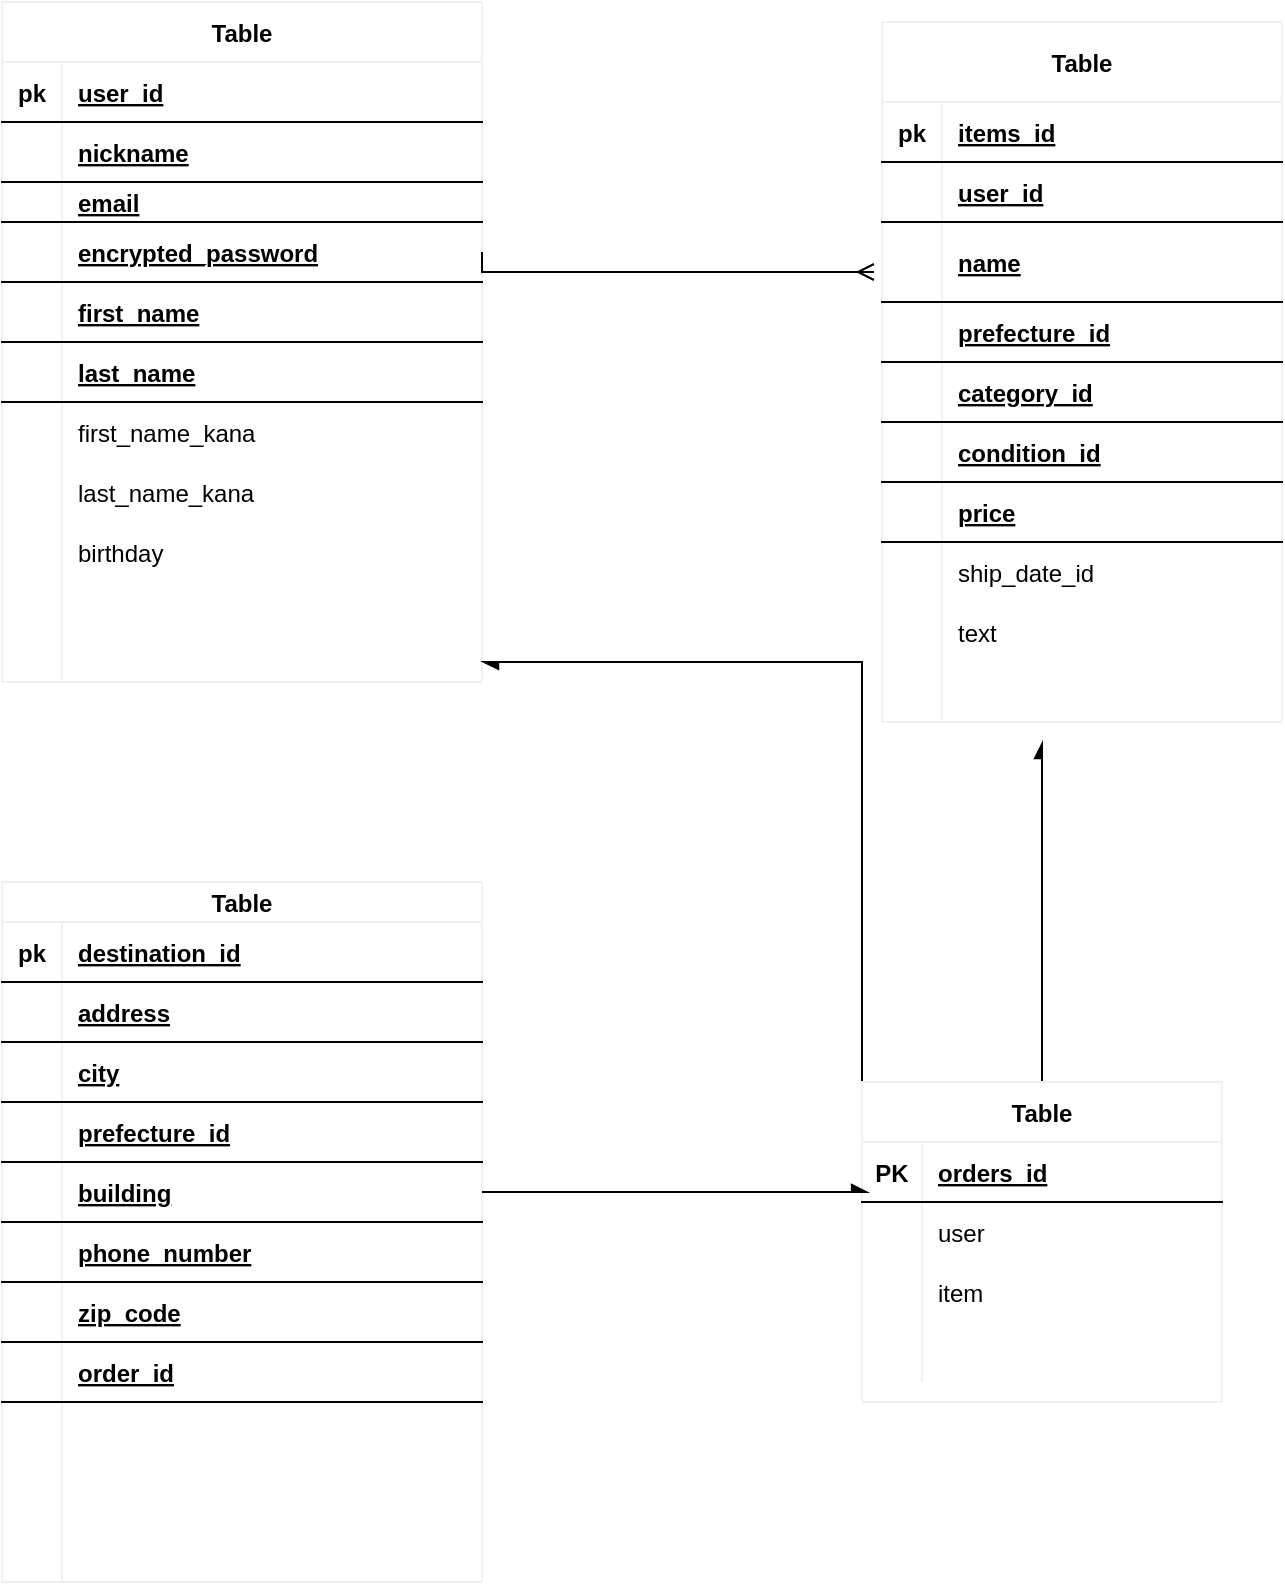 <mxfile>
    <diagram id="hZJkFe3QPYDNLCnTdTuP" name="ページ1">
        <mxGraphModel dx="361" dy="583" grid="1" gridSize="10" guides="1" tooltips="1" connect="1" arrows="0" fold="1" page="1" pageScale="1" pageWidth="827" pageHeight="1169" math="0" shadow="0">
            <root>
                <mxCell id="0"/>
                <mxCell id="1" parent="0"/>
                <mxCell id="20" value="Table" style="shape=table;startSize=30;container=1;collapsible=1;childLayout=tableLayout;fixedRows=1;rowLines=0;fontStyle=1;align=center;resizeLast=1;strokeColor=#f0f0f0;strokeWidth=1;fillColor=none;" vertex="1" parent="1">
                    <mxGeometry x="40" y="160" width="240" height="340" as="geometry"/>
                </mxCell>
                <mxCell id="71" style="shape=partialRectangle;collapsible=0;dropTarget=0;pointerEvents=0;fillColor=none;top=0;left=0;bottom=1;right=0;points=[[0,0.5],[1,0.5]];portConstraint=eastwest;" vertex="1" parent="20">
                    <mxGeometry y="30" width="240" height="30" as="geometry"/>
                </mxCell>
                <mxCell id="72" value="pk" style="shape=partialRectangle;connectable=0;fillColor=none;top=0;left=0;bottom=0;right=0;fontStyle=1;overflow=hidden;" vertex="1" parent="71">
                    <mxGeometry width="30" height="30" as="geometry"/>
                </mxCell>
                <mxCell id="73" value="user_id" style="shape=partialRectangle;connectable=0;fillColor=none;top=0;left=0;bottom=0;right=0;align=left;spacingLeft=6;fontStyle=5;overflow=hidden;" vertex="1" parent="71">
                    <mxGeometry x="30" width="210" height="30" as="geometry"/>
                </mxCell>
                <mxCell id="74" style="shape=partialRectangle;collapsible=0;dropTarget=0;pointerEvents=0;fillColor=none;top=0;left=0;bottom=1;right=0;points=[[0,0.5],[1,0.5]];portConstraint=eastwest;" vertex="1" parent="20">
                    <mxGeometry y="60" width="240" height="30" as="geometry"/>
                </mxCell>
                <mxCell id="75" style="shape=partialRectangle;connectable=0;fillColor=none;top=0;left=0;bottom=0;right=0;fontStyle=1;overflow=hidden;" vertex="1" parent="74">
                    <mxGeometry width="30" height="30" as="geometry"/>
                </mxCell>
                <mxCell id="76" value="nickname" style="shape=partialRectangle;connectable=0;fillColor=none;top=0;left=0;bottom=0;right=0;align=left;spacingLeft=6;fontStyle=5;overflow=hidden;" vertex="1" parent="74">
                    <mxGeometry x="30" width="210" height="30" as="geometry"/>
                </mxCell>
                <mxCell id="77" style="shape=partialRectangle;collapsible=0;dropTarget=0;pointerEvents=0;fillColor=none;top=0;left=0;bottom=1;right=0;points=[[0,0.5],[1,0.5]];portConstraint=eastwest;" vertex="1" parent="20">
                    <mxGeometry y="90" width="240" height="20" as="geometry"/>
                </mxCell>
                <mxCell id="78" style="shape=partialRectangle;connectable=0;fillColor=none;top=0;left=0;bottom=0;right=0;fontStyle=1;overflow=hidden;" vertex="1" parent="77">
                    <mxGeometry width="30" height="20" as="geometry"/>
                </mxCell>
                <mxCell id="79" value="email" style="shape=partialRectangle;connectable=0;fillColor=none;top=0;left=0;bottom=0;right=0;align=left;spacingLeft=6;fontStyle=5;overflow=hidden;" vertex="1" parent="77">
                    <mxGeometry x="30" width="210" height="20" as="geometry"/>
                </mxCell>
                <mxCell id="80" style="shape=partialRectangle;collapsible=0;dropTarget=0;pointerEvents=0;fillColor=none;top=0;left=0;bottom=1;right=0;points=[[0,0.5],[1,0.5]];portConstraint=eastwest;" vertex="1" parent="20">
                    <mxGeometry y="110" width="240" height="30" as="geometry"/>
                </mxCell>
                <mxCell id="81" style="shape=partialRectangle;connectable=0;fillColor=none;top=0;left=0;bottom=0;right=0;fontStyle=1;overflow=hidden;" vertex="1" parent="80">
                    <mxGeometry width="30" height="30" as="geometry"/>
                </mxCell>
                <mxCell id="82" value="encrypted_password" style="shape=partialRectangle;connectable=0;fillColor=none;top=0;left=0;bottom=0;right=0;align=left;spacingLeft=6;fontStyle=5;overflow=hidden;" vertex="1" parent="80">
                    <mxGeometry x="30" width="210" height="30" as="geometry"/>
                </mxCell>
                <mxCell id="83" style="shape=partialRectangle;collapsible=0;dropTarget=0;pointerEvents=0;fillColor=none;top=0;left=0;bottom=1;right=0;points=[[0,0.5],[1,0.5]];portConstraint=eastwest;" vertex="1" parent="20">
                    <mxGeometry y="140" width="240" height="30" as="geometry"/>
                </mxCell>
                <mxCell id="84" style="shape=partialRectangle;connectable=0;fillColor=none;top=0;left=0;bottom=0;right=0;fontStyle=1;overflow=hidden;" vertex="1" parent="83">
                    <mxGeometry width="30" height="30" as="geometry"/>
                </mxCell>
                <mxCell id="85" value="first_name" style="shape=partialRectangle;connectable=0;fillColor=none;top=0;left=0;bottom=0;right=0;align=left;spacingLeft=6;fontStyle=5;overflow=hidden;" vertex="1" parent="83">
                    <mxGeometry x="30" width="210" height="30" as="geometry"/>
                </mxCell>
                <mxCell id="21" value="" style="shape=partialRectangle;collapsible=0;dropTarget=0;pointerEvents=0;fillColor=none;top=0;left=0;bottom=1;right=0;points=[[0,0.5],[1,0.5]];portConstraint=eastwest;" vertex="1" parent="20">
                    <mxGeometry y="170" width="240" height="30" as="geometry"/>
                </mxCell>
                <mxCell id="22" value="" style="shape=partialRectangle;connectable=0;fillColor=none;top=0;left=0;bottom=0;right=0;fontStyle=1;overflow=hidden;" vertex="1" parent="21">
                    <mxGeometry width="30" height="30" as="geometry"/>
                </mxCell>
                <mxCell id="23" value="last_name" style="shape=partialRectangle;connectable=0;fillColor=none;top=0;left=0;bottom=0;right=0;align=left;spacingLeft=6;fontStyle=5;overflow=hidden;" vertex="1" parent="21">
                    <mxGeometry x="30" width="210" height="30" as="geometry"/>
                </mxCell>
                <mxCell id="175" style="shape=partialRectangle;collapsible=0;dropTarget=0;pointerEvents=0;fillColor=none;top=0;left=0;bottom=0;right=0;points=[[0,0.5],[1,0.5]];portConstraint=eastwest;verticalAlign=middle;" vertex="1" parent="20">
                    <mxGeometry y="200" width="240" height="30" as="geometry"/>
                </mxCell>
                <mxCell id="176" style="shape=partialRectangle;connectable=0;fillColor=none;top=0;left=0;bottom=0;right=0;editable=1;overflow=hidden;" vertex="1" parent="175">
                    <mxGeometry width="30" height="30" as="geometry"/>
                </mxCell>
                <mxCell id="177" value="first_name_kana" style="shape=partialRectangle;connectable=0;fillColor=none;top=0;left=0;bottom=0;right=0;align=left;spacingLeft=6;overflow=hidden;" vertex="1" parent="175">
                    <mxGeometry x="30" width="210" height="30" as="geometry"/>
                </mxCell>
                <mxCell id="178" style="shape=partialRectangle;collapsible=0;dropTarget=0;pointerEvents=0;fillColor=none;top=0;left=0;bottom=0;right=0;points=[[0,0.5],[1,0.5]];portConstraint=eastwest;verticalAlign=middle;" vertex="1" parent="20">
                    <mxGeometry y="230" width="240" height="30" as="geometry"/>
                </mxCell>
                <mxCell id="179" style="shape=partialRectangle;connectable=0;fillColor=none;top=0;left=0;bottom=0;right=0;editable=1;overflow=hidden;" vertex="1" parent="178">
                    <mxGeometry width="30" height="30" as="geometry"/>
                </mxCell>
                <mxCell id="180" value="last_name_kana" style="shape=partialRectangle;connectable=0;fillColor=none;top=0;left=0;bottom=0;right=0;align=left;spacingLeft=6;overflow=hidden;" vertex="1" parent="178">
                    <mxGeometry x="30" width="210" height="30" as="geometry"/>
                </mxCell>
                <mxCell id="24" value="" style="shape=partialRectangle;collapsible=0;dropTarget=0;pointerEvents=0;fillColor=none;top=0;left=0;bottom=0;right=0;points=[[0,0.5],[1,0.5]];portConstraint=eastwest;verticalAlign=middle;" vertex="1" parent="20">
                    <mxGeometry y="260" width="240" height="30" as="geometry"/>
                </mxCell>
                <mxCell id="25" value="" style="shape=partialRectangle;connectable=0;fillColor=none;top=0;left=0;bottom=0;right=0;editable=1;overflow=hidden;" vertex="1" parent="24">
                    <mxGeometry width="30" height="30" as="geometry"/>
                </mxCell>
                <mxCell id="26" value="birthday" style="shape=partialRectangle;connectable=0;fillColor=none;top=0;left=0;bottom=0;right=0;align=left;spacingLeft=6;overflow=hidden;" vertex="1" parent="24">
                    <mxGeometry x="30" width="210" height="30" as="geometry"/>
                </mxCell>
                <mxCell id="27" value="" style="shape=partialRectangle;collapsible=0;dropTarget=0;pointerEvents=0;fillColor=none;top=0;left=0;bottom=0;right=0;points=[[0,0.5],[1,0.5]];portConstraint=eastwest;" vertex="1" parent="20">
                    <mxGeometry y="290" width="240" height="30" as="geometry"/>
                </mxCell>
                <mxCell id="28" value="" style="shape=partialRectangle;connectable=0;fillColor=none;top=0;left=0;bottom=0;right=0;editable=1;overflow=hidden;" vertex="1" parent="27">
                    <mxGeometry width="30" height="30" as="geometry"/>
                </mxCell>
                <mxCell id="29" value="" style="shape=partialRectangle;connectable=0;fillColor=none;top=0;left=0;bottom=0;right=0;align=left;spacingLeft=6;overflow=hidden;" vertex="1" parent="27">
                    <mxGeometry x="30" width="210" height="30" as="geometry"/>
                </mxCell>
                <mxCell id="30" value="" style="shape=partialRectangle;collapsible=0;dropTarget=0;pointerEvents=0;fillColor=none;top=0;left=0;bottom=0;right=0;points=[[0,0.5],[1,0.5]];portConstraint=eastwest;" vertex="1" parent="20">
                    <mxGeometry y="320" width="240" height="20" as="geometry"/>
                </mxCell>
                <mxCell id="31" value="" style="shape=partialRectangle;connectable=0;fillColor=none;top=0;left=0;bottom=0;right=0;editable=1;overflow=hidden;" vertex="1" parent="30">
                    <mxGeometry width="30" height="20" as="geometry"/>
                </mxCell>
                <mxCell id="32" value="" style="shape=partialRectangle;connectable=0;fillColor=none;top=0;left=0;bottom=0;right=0;align=left;spacingLeft=6;overflow=hidden;" vertex="1" parent="30">
                    <mxGeometry x="30" width="210" height="20" as="geometry"/>
                </mxCell>
                <mxCell id="88" value="Table" style="shape=table;startSize=40;container=1;collapsible=1;childLayout=tableLayout;fixedRows=1;rowLines=0;fontStyle=1;align=center;resizeLast=1;strokeColor=#f0f0f0;strokeWidth=1;fillColor=none;" vertex="1" parent="1">
                    <mxGeometry x="480" y="170" width="200" height="350" as="geometry"/>
                </mxCell>
                <mxCell id="113" style="shape=partialRectangle;collapsible=0;dropTarget=0;pointerEvents=0;fillColor=none;top=0;left=0;bottom=1;right=0;points=[[0,0.5],[1,0.5]];portConstraint=eastwest;" vertex="1" parent="88">
                    <mxGeometry y="40" width="200" height="30" as="geometry"/>
                </mxCell>
                <mxCell id="114" value="pk" style="shape=partialRectangle;connectable=0;fillColor=none;top=0;left=0;bottom=0;right=0;fontStyle=1;overflow=hidden;" vertex="1" parent="113">
                    <mxGeometry width="30" height="30" as="geometry"/>
                </mxCell>
                <mxCell id="115" value="items_id" style="shape=partialRectangle;connectable=0;fillColor=none;top=0;left=0;bottom=0;right=0;align=left;spacingLeft=6;fontStyle=5;overflow=hidden;" vertex="1" parent="113">
                    <mxGeometry x="30" width="170" height="30" as="geometry"/>
                </mxCell>
                <mxCell id="110" style="shape=partialRectangle;collapsible=0;dropTarget=0;pointerEvents=0;fillColor=none;top=0;left=0;bottom=1;right=0;points=[[0,0.5],[1,0.5]];portConstraint=eastwest;" vertex="1" parent="88">
                    <mxGeometry y="70" width="200" height="30" as="geometry"/>
                </mxCell>
                <mxCell id="111" style="shape=partialRectangle;connectable=0;fillColor=none;top=0;left=0;bottom=0;right=0;fontStyle=1;overflow=hidden;" vertex="1" parent="110">
                    <mxGeometry width="30" height="30" as="geometry"/>
                </mxCell>
                <mxCell id="112" value="user_id" style="shape=partialRectangle;connectable=0;fillColor=none;top=0;left=0;bottom=0;right=0;align=left;spacingLeft=6;fontStyle=5;overflow=hidden;" vertex="1" parent="110">
                    <mxGeometry x="30" width="170" height="30" as="geometry"/>
                </mxCell>
                <mxCell id="107" style="shape=partialRectangle;collapsible=0;dropTarget=0;pointerEvents=0;fillColor=none;top=0;left=0;bottom=1;right=0;points=[[0,0.5],[1,0.5]];portConstraint=eastwest;" vertex="1" parent="88">
                    <mxGeometry y="100" width="200" height="40" as="geometry"/>
                </mxCell>
                <mxCell id="108" style="shape=partialRectangle;connectable=0;fillColor=none;top=0;left=0;bottom=0;right=0;fontStyle=1;overflow=hidden;" vertex="1" parent="107">
                    <mxGeometry width="30" height="40" as="geometry"/>
                </mxCell>
                <mxCell id="109" value="name" style="shape=partialRectangle;connectable=0;fillColor=none;top=0;left=0;bottom=0;right=0;align=left;spacingLeft=6;fontStyle=5;overflow=hidden;" vertex="1" parent="107">
                    <mxGeometry x="30" width="170" height="40" as="geometry"/>
                </mxCell>
                <mxCell id="116" style="shape=partialRectangle;collapsible=0;dropTarget=0;pointerEvents=0;fillColor=none;top=0;left=0;bottom=1;right=0;points=[[0,0.5],[1,0.5]];portConstraint=eastwest;" vertex="1" parent="88">
                    <mxGeometry y="140" width="200" height="30" as="geometry"/>
                </mxCell>
                <mxCell id="117" value="" style="shape=partialRectangle;connectable=0;fillColor=none;top=0;left=0;bottom=0;right=0;fontStyle=1;overflow=hidden;" vertex="1" parent="116">
                    <mxGeometry width="30" height="30" as="geometry"/>
                </mxCell>
                <mxCell id="118" value="prefecture_id" style="shape=partialRectangle;connectable=0;fillColor=none;top=0;left=0;bottom=0;right=0;align=left;spacingLeft=6;fontStyle=5;overflow=hidden;" vertex="1" parent="116">
                    <mxGeometry x="30" width="170" height="30" as="geometry"/>
                </mxCell>
                <mxCell id="104" style="shape=partialRectangle;collapsible=0;dropTarget=0;pointerEvents=0;fillColor=none;top=0;left=0;bottom=1;right=0;points=[[0,0.5],[1,0.5]];portConstraint=eastwest;" vertex="1" parent="88">
                    <mxGeometry y="170" width="200" height="30" as="geometry"/>
                </mxCell>
                <mxCell id="105" style="shape=partialRectangle;connectable=0;fillColor=none;top=0;left=0;bottom=0;right=0;fontStyle=1;overflow=hidden;" vertex="1" parent="104">
                    <mxGeometry width="30" height="30" as="geometry"/>
                </mxCell>
                <mxCell id="106" value="category_id" style="shape=partialRectangle;connectable=0;fillColor=none;top=0;left=0;bottom=0;right=0;align=left;spacingLeft=6;fontStyle=5;overflow=hidden;" vertex="1" parent="104">
                    <mxGeometry x="30" width="170" height="30" as="geometry"/>
                </mxCell>
                <mxCell id="101" style="shape=partialRectangle;collapsible=0;dropTarget=0;pointerEvents=0;fillColor=none;top=0;left=0;bottom=1;right=0;points=[[0,0.5],[1,0.5]];portConstraint=eastwest;" vertex="1" parent="88">
                    <mxGeometry y="200" width="200" height="30" as="geometry"/>
                </mxCell>
                <mxCell id="102" style="shape=partialRectangle;connectable=0;fillColor=none;top=0;left=0;bottom=0;right=0;fontStyle=1;overflow=hidden;" vertex="1" parent="101">
                    <mxGeometry width="30" height="30" as="geometry"/>
                </mxCell>
                <mxCell id="103" value="condition_id" style="shape=partialRectangle;connectable=0;fillColor=none;top=0;left=0;bottom=0;right=0;align=left;spacingLeft=6;fontStyle=5;overflow=hidden;" vertex="1" parent="101">
                    <mxGeometry x="30" width="170" height="30" as="geometry"/>
                </mxCell>
                <mxCell id="89" value="" style="shape=partialRectangle;collapsible=0;dropTarget=0;pointerEvents=0;fillColor=none;top=0;left=0;bottom=1;right=0;points=[[0,0.5],[1,0.5]];portConstraint=eastwest;" vertex="1" parent="88">
                    <mxGeometry y="230" width="200" height="30" as="geometry"/>
                </mxCell>
                <mxCell id="90" value="" style="shape=partialRectangle;connectable=0;fillColor=none;top=0;left=0;bottom=0;right=0;fontStyle=1;overflow=hidden;" vertex="1" parent="89">
                    <mxGeometry width="30" height="30" as="geometry"/>
                </mxCell>
                <mxCell id="91" value="price" style="shape=partialRectangle;connectable=0;fillColor=none;top=0;left=0;bottom=0;right=0;align=left;spacingLeft=6;fontStyle=5;overflow=hidden;" vertex="1" parent="89">
                    <mxGeometry x="30" width="170" height="30" as="geometry"/>
                </mxCell>
                <mxCell id="92" value="" style="shape=partialRectangle;collapsible=0;dropTarget=0;pointerEvents=0;fillColor=none;top=0;left=0;bottom=0;right=0;points=[[0,0.5],[1,0.5]];portConstraint=eastwest;" vertex="1" parent="88">
                    <mxGeometry y="260" width="200" height="30" as="geometry"/>
                </mxCell>
                <mxCell id="93" value="" style="shape=partialRectangle;connectable=0;fillColor=none;top=0;left=0;bottom=0;right=0;editable=1;overflow=hidden;" vertex="1" parent="92">
                    <mxGeometry width="30" height="30" as="geometry"/>
                </mxCell>
                <mxCell id="94" value="ship_date_id" style="shape=partialRectangle;connectable=0;fillColor=none;top=0;left=0;bottom=0;right=0;align=left;spacingLeft=6;overflow=hidden;" vertex="1" parent="92">
                    <mxGeometry x="30" width="170" height="30" as="geometry"/>
                </mxCell>
                <mxCell id="95" value="" style="shape=partialRectangle;collapsible=0;dropTarget=0;pointerEvents=0;fillColor=none;top=0;left=0;bottom=0;right=0;points=[[0,0.5],[1,0.5]];portConstraint=eastwest;" vertex="1" parent="88">
                    <mxGeometry y="290" width="200" height="30" as="geometry"/>
                </mxCell>
                <mxCell id="96" value="" style="shape=partialRectangle;connectable=0;fillColor=none;top=0;left=0;bottom=0;right=0;editable=1;overflow=hidden;" vertex="1" parent="95">
                    <mxGeometry width="30" height="30" as="geometry"/>
                </mxCell>
                <mxCell id="97" value="text" style="shape=partialRectangle;connectable=0;fillColor=none;top=0;left=0;bottom=0;right=0;align=left;spacingLeft=6;overflow=hidden;" vertex="1" parent="95">
                    <mxGeometry x="30" width="170" height="30" as="geometry"/>
                </mxCell>
                <mxCell id="98" value="" style="shape=partialRectangle;collapsible=0;dropTarget=0;pointerEvents=0;fillColor=none;top=0;left=0;bottom=0;right=0;points=[[0,0.5],[1,0.5]];portConstraint=eastwest;" vertex="1" parent="88">
                    <mxGeometry y="320" width="200" height="30" as="geometry"/>
                </mxCell>
                <mxCell id="99" value="" style="shape=partialRectangle;connectable=0;fillColor=none;top=0;left=0;bottom=0;right=0;editable=1;overflow=hidden;" vertex="1" parent="98">
                    <mxGeometry width="30" height="30" as="geometry"/>
                </mxCell>
                <mxCell id="100" value="" style="shape=partialRectangle;connectable=0;fillColor=none;top=0;left=0;bottom=0;right=0;align=left;spacingLeft=6;overflow=hidden;" vertex="1" parent="98">
                    <mxGeometry x="30" width="170" height="30" as="geometry"/>
                </mxCell>
                <mxCell id="119" value="Table" style="shape=table;startSize=20;container=1;collapsible=1;childLayout=tableLayout;fixedRows=1;rowLines=0;fontStyle=1;align=center;resizeLast=1;strokeColor=#f0f0f0;strokeWidth=1;fillColor=none;" vertex="1" parent="1">
                    <mxGeometry x="40" y="600" width="240" height="350" as="geometry"/>
                </mxCell>
                <mxCell id="150" style="shape=partialRectangle;collapsible=0;dropTarget=0;pointerEvents=0;fillColor=none;top=0;left=0;bottom=1;right=0;points=[[0,0.5],[1,0.5]];portConstraint=eastwest;" vertex="1" parent="119">
                    <mxGeometry y="20" width="240" height="30" as="geometry"/>
                </mxCell>
                <mxCell id="151" value="pk" style="shape=partialRectangle;connectable=0;fillColor=none;top=0;left=0;bottom=0;right=0;fontStyle=1;overflow=hidden;" vertex="1" parent="150">
                    <mxGeometry width="30" height="30" as="geometry"/>
                </mxCell>
                <mxCell id="152" value="destination_id" style="shape=partialRectangle;connectable=0;fillColor=none;top=0;left=0;bottom=0;right=0;align=left;spacingLeft=6;fontStyle=5;overflow=hidden;" vertex="1" parent="150">
                    <mxGeometry x="30" width="210" height="30" as="geometry"/>
                </mxCell>
                <mxCell id="120" value="" style="shape=partialRectangle;collapsible=0;dropTarget=0;pointerEvents=0;fillColor=none;top=0;left=0;bottom=1;right=0;points=[[0,0.5],[1,0.5]];portConstraint=eastwest;" vertex="1" parent="119">
                    <mxGeometry y="50" width="240" height="30" as="geometry"/>
                </mxCell>
                <mxCell id="121" value="" style="shape=partialRectangle;connectable=0;fillColor=none;top=0;left=0;bottom=0;right=0;fontStyle=1;overflow=hidden;" vertex="1" parent="120">
                    <mxGeometry width="30" height="30" as="geometry"/>
                </mxCell>
                <mxCell id="122" value="address" style="shape=partialRectangle;connectable=0;fillColor=none;top=0;left=0;bottom=0;right=0;align=left;spacingLeft=6;fontStyle=5;overflow=hidden;" vertex="1" parent="120">
                    <mxGeometry x="30" width="210" height="30" as="geometry"/>
                </mxCell>
                <mxCell id="147" style="shape=partialRectangle;collapsible=0;dropTarget=0;pointerEvents=0;fillColor=none;top=0;left=0;bottom=1;right=0;points=[[0,0.5],[1,0.5]];portConstraint=eastwest;" vertex="1" parent="119">
                    <mxGeometry y="80" width="240" height="30" as="geometry"/>
                </mxCell>
                <mxCell id="148" style="shape=partialRectangle;connectable=0;fillColor=none;top=0;left=0;bottom=0;right=0;fontStyle=1;overflow=hidden;" vertex="1" parent="147">
                    <mxGeometry width="30" height="30" as="geometry"/>
                </mxCell>
                <mxCell id="149" value="city" style="shape=partialRectangle;connectable=0;fillColor=none;top=0;left=0;bottom=0;right=0;align=left;spacingLeft=6;fontStyle=5;overflow=hidden;" vertex="1" parent="147">
                    <mxGeometry x="30" width="210" height="30" as="geometry"/>
                </mxCell>
                <mxCell id="144" style="shape=partialRectangle;collapsible=0;dropTarget=0;pointerEvents=0;fillColor=none;top=0;left=0;bottom=1;right=0;points=[[0,0.5],[1,0.5]];portConstraint=eastwest;" vertex="1" parent="119">
                    <mxGeometry y="110" width="240" height="30" as="geometry"/>
                </mxCell>
                <mxCell id="145" style="shape=partialRectangle;connectable=0;fillColor=none;top=0;left=0;bottom=0;right=0;fontStyle=1;overflow=hidden;" vertex="1" parent="144">
                    <mxGeometry width="30" height="30" as="geometry"/>
                </mxCell>
                <mxCell id="146" value="prefecture_id" style="shape=partialRectangle;connectable=0;fillColor=none;top=0;left=0;bottom=0;right=0;align=left;spacingLeft=6;fontStyle=5;overflow=hidden;" vertex="1" parent="144">
                    <mxGeometry x="30" width="210" height="30" as="geometry"/>
                </mxCell>
                <mxCell id="141" style="shape=partialRectangle;collapsible=0;dropTarget=0;pointerEvents=0;fillColor=none;top=0;left=0;bottom=1;right=0;points=[[0,0.5],[1,0.5]];portConstraint=eastwest;" vertex="1" parent="119">
                    <mxGeometry y="140" width="240" height="30" as="geometry"/>
                </mxCell>
                <mxCell id="142" style="shape=partialRectangle;connectable=0;fillColor=none;top=0;left=0;bottom=0;right=0;fontStyle=1;overflow=hidden;" vertex="1" parent="141">
                    <mxGeometry width="30" height="30" as="geometry"/>
                </mxCell>
                <mxCell id="143" value="building" style="shape=partialRectangle;connectable=0;fillColor=none;top=0;left=0;bottom=0;right=0;align=left;spacingLeft=6;fontStyle=5;overflow=hidden;" vertex="1" parent="141">
                    <mxGeometry x="30" width="210" height="30" as="geometry"/>
                </mxCell>
                <mxCell id="138" style="shape=partialRectangle;collapsible=0;dropTarget=0;pointerEvents=0;fillColor=none;top=0;left=0;bottom=1;right=0;points=[[0,0.5],[1,0.5]];portConstraint=eastwest;" vertex="1" parent="119">
                    <mxGeometry y="170" width="240" height="30" as="geometry"/>
                </mxCell>
                <mxCell id="139" style="shape=partialRectangle;connectable=0;fillColor=none;top=0;left=0;bottom=0;right=0;fontStyle=1;overflow=hidden;" vertex="1" parent="138">
                    <mxGeometry width="30" height="30" as="geometry"/>
                </mxCell>
                <mxCell id="140" value="phone_number" style="shape=partialRectangle;connectable=0;fillColor=none;top=0;left=0;bottom=0;right=0;align=left;spacingLeft=6;fontStyle=5;overflow=hidden;" vertex="1" parent="138">
                    <mxGeometry x="30" width="210" height="30" as="geometry"/>
                </mxCell>
                <mxCell id="135" style="shape=partialRectangle;collapsible=0;dropTarget=0;pointerEvents=0;fillColor=none;top=0;left=0;bottom=1;right=0;points=[[0,0.5],[1,0.5]];portConstraint=eastwest;" vertex="1" parent="119">
                    <mxGeometry y="200" width="240" height="30" as="geometry"/>
                </mxCell>
                <mxCell id="136" style="shape=partialRectangle;connectable=0;fillColor=none;top=0;left=0;bottom=0;right=0;fontStyle=1;overflow=hidden;" vertex="1" parent="135">
                    <mxGeometry width="30" height="30" as="geometry"/>
                </mxCell>
                <mxCell id="137" value="zip_code" style="shape=partialRectangle;connectable=0;fillColor=none;top=0;left=0;bottom=0;right=0;align=left;spacingLeft=6;fontStyle=5;overflow=hidden;" vertex="1" parent="135">
                    <mxGeometry x="30" width="210" height="30" as="geometry"/>
                </mxCell>
                <mxCell id="132" style="shape=partialRectangle;collapsible=0;dropTarget=0;pointerEvents=0;fillColor=none;top=0;left=0;bottom=1;right=0;points=[[0,0.5],[1,0.5]];portConstraint=eastwest;" vertex="1" parent="119">
                    <mxGeometry y="230" width="240" height="30" as="geometry"/>
                </mxCell>
                <mxCell id="133" style="shape=partialRectangle;connectable=0;fillColor=none;top=0;left=0;bottom=0;right=0;fontStyle=1;overflow=hidden;" vertex="1" parent="132">
                    <mxGeometry width="30" height="30" as="geometry"/>
                </mxCell>
                <mxCell id="134" value="order_id" style="shape=partialRectangle;connectable=0;fillColor=none;top=0;left=0;bottom=0;right=0;align=left;spacingLeft=6;fontStyle=5;overflow=hidden;" vertex="1" parent="132">
                    <mxGeometry x="30" width="210" height="30" as="geometry"/>
                </mxCell>
                <mxCell id="123" value="" style="shape=partialRectangle;collapsible=0;dropTarget=0;pointerEvents=0;fillColor=none;top=0;left=0;bottom=0;right=0;points=[[0,0.5],[1,0.5]];portConstraint=eastwest;" vertex="1" parent="119">
                    <mxGeometry y="260" width="240" height="30" as="geometry"/>
                </mxCell>
                <mxCell id="124" value="" style="shape=partialRectangle;connectable=0;fillColor=none;top=0;left=0;bottom=0;right=0;editable=1;overflow=hidden;" vertex="1" parent="123">
                    <mxGeometry width="30" height="30" as="geometry"/>
                </mxCell>
                <mxCell id="125" value="" style="shape=partialRectangle;connectable=0;fillColor=none;top=0;left=0;bottom=0;right=0;align=left;spacingLeft=6;overflow=hidden;" vertex="1" parent="123">
                    <mxGeometry x="30" width="210" height="30" as="geometry"/>
                </mxCell>
                <mxCell id="126" value="" style="shape=partialRectangle;collapsible=0;dropTarget=0;pointerEvents=0;fillColor=none;top=0;left=0;bottom=0;right=0;points=[[0,0.5],[1,0.5]];portConstraint=eastwest;" vertex="1" parent="119">
                    <mxGeometry y="290" width="240" height="30" as="geometry"/>
                </mxCell>
                <mxCell id="127" value="" style="shape=partialRectangle;connectable=0;fillColor=none;top=0;left=0;bottom=0;right=0;editable=1;overflow=hidden;" vertex="1" parent="126">
                    <mxGeometry width="30" height="30" as="geometry"/>
                </mxCell>
                <mxCell id="128" value="" style="shape=partialRectangle;connectable=0;fillColor=none;top=0;left=0;bottom=0;right=0;align=left;spacingLeft=6;overflow=hidden;" vertex="1" parent="126">
                    <mxGeometry x="30" width="210" height="30" as="geometry"/>
                </mxCell>
                <mxCell id="129" value="" style="shape=partialRectangle;collapsible=0;dropTarget=0;pointerEvents=0;fillColor=none;top=0;left=0;bottom=0;right=0;points=[[0,0.5],[1,0.5]];portConstraint=eastwest;" vertex="1" parent="119">
                    <mxGeometry y="320" width="240" height="30" as="geometry"/>
                </mxCell>
                <mxCell id="130" value="" style="shape=partialRectangle;connectable=0;fillColor=none;top=0;left=0;bottom=0;right=0;editable=1;overflow=hidden;" vertex="1" parent="129">
                    <mxGeometry width="30" height="30" as="geometry"/>
                </mxCell>
                <mxCell id="131" value="" style="shape=partialRectangle;connectable=0;fillColor=none;top=0;left=0;bottom=0;right=0;align=left;spacingLeft=6;overflow=hidden;" vertex="1" parent="129">
                    <mxGeometry x="30" width="210" height="30" as="geometry"/>
                </mxCell>
                <mxCell id="170" style="edgeStyle=orthogonalEdgeStyle;rounded=0;orthogonalLoop=1;jettySize=auto;html=1;exitX=1;exitY=0.5;exitDx=0;exitDy=0;endArrow=ERmany;endFill=0;" edge="1" parent="1" source="80">
                    <mxGeometry relative="1" as="geometry">
                        <mxPoint x="476" y="295" as="targetPoint"/>
                        <Array as="points">
                            <mxPoint x="280" y="295"/>
                            <mxPoint x="476" y="295"/>
                        </Array>
                    </mxGeometry>
                </mxCell>
                <mxCell id="195" style="edgeStyle=orthogonalEdgeStyle;rounded=0;orthogonalLoop=1;jettySize=auto;html=1;exitX=0.5;exitY=0;exitDx=0;exitDy=0;endArrow=async;endFill=1;" edge="1" parent="1" source="181">
                    <mxGeometry relative="1" as="geometry">
                        <mxPoint x="560" y="530" as="targetPoint"/>
                    </mxGeometry>
                </mxCell>
                <mxCell id="196" style="edgeStyle=orthogonalEdgeStyle;rounded=0;orthogonalLoop=1;jettySize=auto;html=1;exitX=0;exitY=0;exitDx=0;exitDy=0;entryX=1;entryY=0.5;entryDx=0;entryDy=0;endArrow=async;endFill=1;" edge="1" parent="1" source="181" target="30">
                    <mxGeometry relative="1" as="geometry"/>
                </mxCell>
                <mxCell id="181" value="Table" style="shape=table;startSize=30;container=1;collapsible=1;childLayout=tableLayout;fixedRows=1;rowLines=0;fontStyle=1;align=center;resizeLast=1;strokeColor=#f0f0f0;strokeWidth=1;fillColor=none;" vertex="1" parent="1">
                    <mxGeometry x="470" y="700" width="180" height="160" as="geometry"/>
                </mxCell>
                <mxCell id="182" value="" style="shape=partialRectangle;collapsible=0;dropTarget=0;pointerEvents=0;fillColor=none;top=0;left=0;bottom=1;right=0;points=[[0,0.5],[1,0.5]];portConstraint=eastwest;" vertex="1" parent="181">
                    <mxGeometry y="30" width="180" height="30" as="geometry"/>
                </mxCell>
                <mxCell id="183" value="PK" style="shape=partialRectangle;connectable=0;fillColor=none;top=0;left=0;bottom=0;right=0;fontStyle=1;overflow=hidden;" vertex="1" parent="182">
                    <mxGeometry width="30" height="30" as="geometry"/>
                </mxCell>
                <mxCell id="184" value="orders_id" style="shape=partialRectangle;connectable=0;fillColor=none;top=0;left=0;bottom=0;right=0;align=left;spacingLeft=6;fontStyle=5;overflow=hidden;" vertex="1" parent="182">
                    <mxGeometry x="30" width="150" height="30" as="geometry"/>
                </mxCell>
                <mxCell id="185" value="" style="shape=partialRectangle;collapsible=0;dropTarget=0;pointerEvents=0;fillColor=none;top=0;left=0;bottom=0;right=0;points=[[0,0.5],[1,0.5]];portConstraint=eastwest;" vertex="1" parent="181">
                    <mxGeometry y="60" width="180" height="30" as="geometry"/>
                </mxCell>
                <mxCell id="186" value="" style="shape=partialRectangle;connectable=0;fillColor=none;top=0;left=0;bottom=0;right=0;editable=1;overflow=hidden;" vertex="1" parent="185">
                    <mxGeometry width="30" height="30" as="geometry"/>
                </mxCell>
                <mxCell id="187" value="user" style="shape=partialRectangle;connectable=0;fillColor=none;top=0;left=0;bottom=0;right=0;align=left;spacingLeft=6;overflow=hidden;" vertex="1" parent="185">
                    <mxGeometry x="30" width="150" height="30" as="geometry"/>
                </mxCell>
                <mxCell id="188" value="" style="shape=partialRectangle;collapsible=0;dropTarget=0;pointerEvents=0;fillColor=none;top=0;left=0;bottom=0;right=0;points=[[0,0.5],[1,0.5]];portConstraint=eastwest;" vertex="1" parent="181">
                    <mxGeometry y="90" width="180" height="30" as="geometry"/>
                </mxCell>
                <mxCell id="189" value="" style="shape=partialRectangle;connectable=0;fillColor=none;top=0;left=0;bottom=0;right=0;editable=1;overflow=hidden;" vertex="1" parent="188">
                    <mxGeometry width="30" height="30" as="geometry"/>
                </mxCell>
                <mxCell id="190" value="item" style="shape=partialRectangle;connectable=0;fillColor=none;top=0;left=0;bottom=0;right=0;align=left;spacingLeft=6;overflow=hidden;" vertex="1" parent="188">
                    <mxGeometry x="30" width="150" height="30" as="geometry"/>
                </mxCell>
                <mxCell id="191" value="" style="shape=partialRectangle;collapsible=0;dropTarget=0;pointerEvents=0;fillColor=none;top=0;left=0;bottom=0;right=0;points=[[0,0.5],[1,0.5]];portConstraint=eastwest;" vertex="1" parent="181">
                    <mxGeometry y="120" width="180" height="30" as="geometry"/>
                </mxCell>
                <mxCell id="192" value="" style="shape=partialRectangle;connectable=0;fillColor=none;top=0;left=0;bottom=0;right=0;editable=1;overflow=hidden;" vertex="1" parent="191">
                    <mxGeometry width="30" height="30" as="geometry"/>
                </mxCell>
                <mxCell id="193" value="" style="shape=partialRectangle;connectable=0;fillColor=none;top=0;left=0;bottom=0;right=0;align=left;spacingLeft=6;overflow=hidden;" vertex="1" parent="191">
                    <mxGeometry x="30" width="150" height="30" as="geometry"/>
                </mxCell>
                <mxCell id="194" style="edgeStyle=orthogonalEdgeStyle;rounded=0;orthogonalLoop=1;jettySize=auto;html=1;exitX=1;exitY=0.5;exitDx=0;exitDy=0;entryX=0.017;entryY=-0.167;entryDx=0;entryDy=0;entryPerimeter=0;endArrow=async;endFill=1;" edge="1" parent="1" source="141" target="185">
                    <mxGeometry relative="1" as="geometry"/>
                </mxCell>
            </root>
        </mxGraphModel>
    </diagram>
</mxfile>